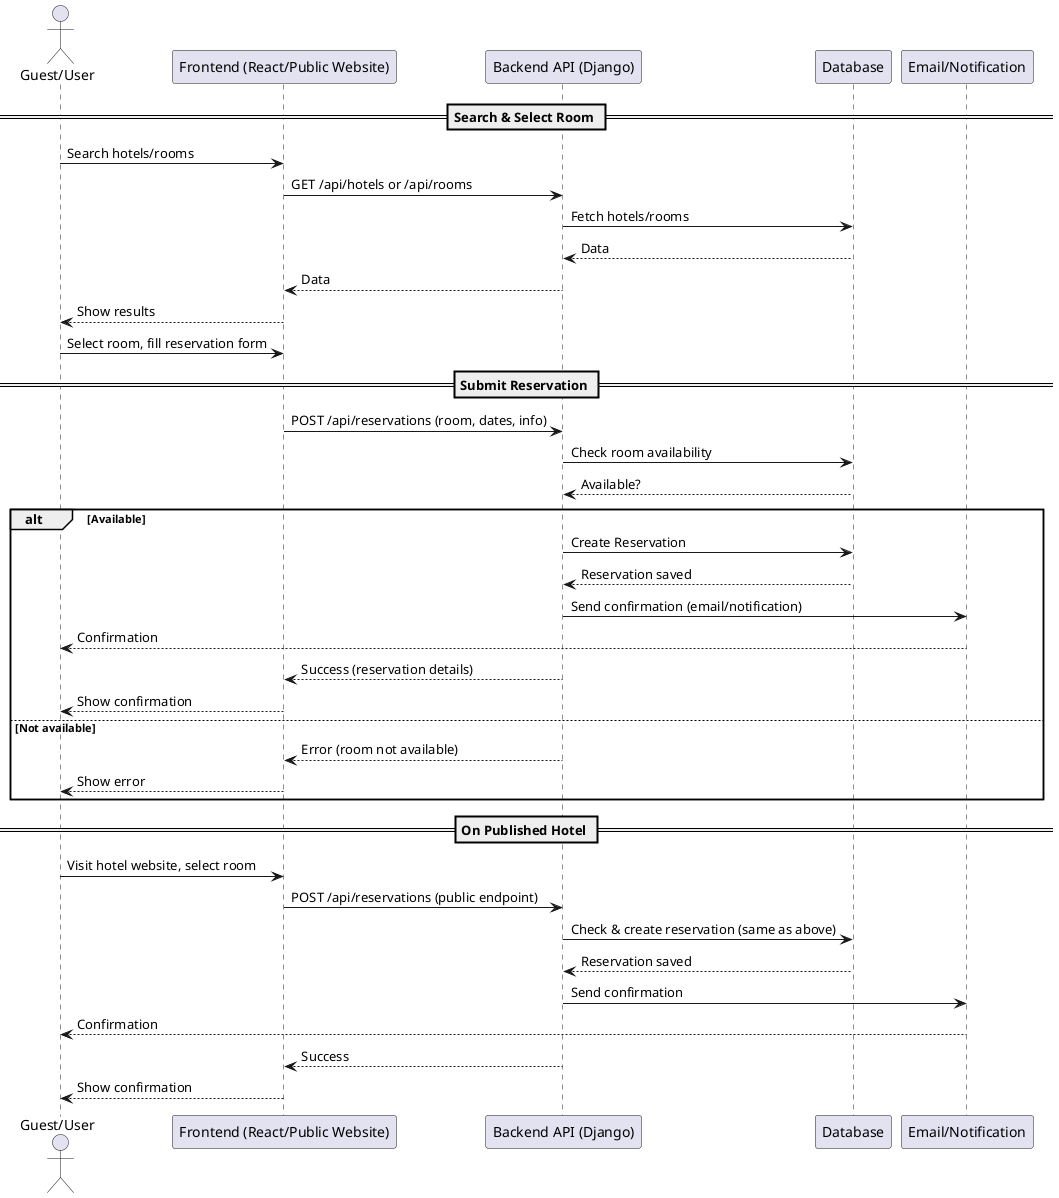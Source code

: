 @startuml
actor "Guest/User" as User
participant "Frontend (React/Public Website)" as FE
participant "Backend API (Django)" as BE
participant Database
participant "Email/Notification" as Notify

== Search & Select Room ==
User -> FE: Search hotels/rooms
FE -> BE: GET /api/hotels or /api/rooms
BE -> Database: Fetch hotels/rooms
Database --> BE: Data
BE --> FE: Data
FE --> User: Show results
User -> FE: Select room, fill reservation form

== Submit Reservation ==
FE -> BE: POST /api/reservations (room, dates, info)
BE -> Database: Check room availability
Database --> BE: Available?
alt Available
  BE -> Database: Create Reservation
  Database --> BE: Reservation saved
  BE -> Notify: Send confirmation (email/notification)
  Notify --> User: Confirmation
  BE --> FE: Success (reservation details)
  FE --> User: Show confirmation
else Not available
  BE --> FE: Error (room not available)
  FE --> User: Show error
end

== On Published Hotel ==
User -> FE: Visit hotel website, select room
FE -> BE: POST /api/reservations (public endpoint)
BE -> Database: Check & create reservation (same as above)
Database --> BE: Reservation saved
BE -> Notify: Send confirmation
Notify --> User: Confirmation
BE --> FE: Success
FE --> User: Show confirmation
@enduml 